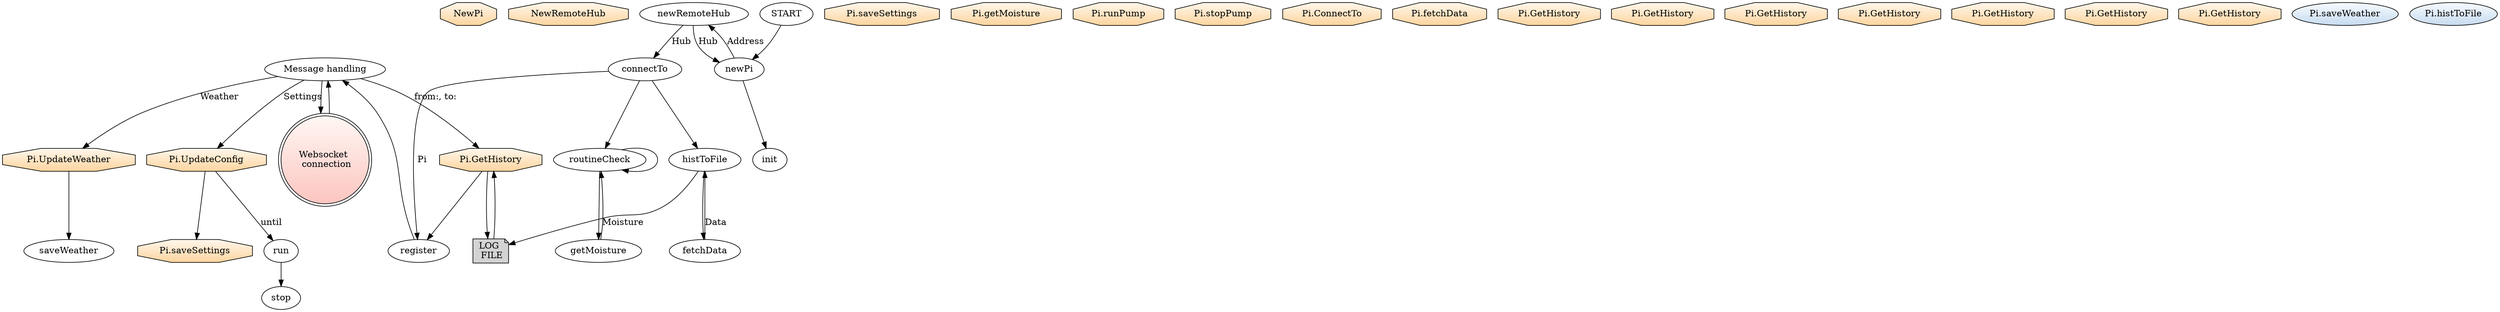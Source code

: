 //neato -Tsvg -oHubProgram.svg HubProgramFlowchart.dot && open HubProgram.svg

digraph G {

	// Action nodes
	{
		node[shape=octagon, style=filled, fillcolor="/orrd9/1:/orrd9/3", gradientangle=270];
	

	
	newHub [label="NewPi"];

	newRemotePi [label="NewRemoteHub"];
	
	saveSettings [label="Pi.saveSettings"];
	
	transferSettings [label="Pi.saveSettings"];
	
	registerPi [label="Pi.getMoisture"];
	
	updateConfig [label="Pi.UpdateConfig"];
			
	updateWeather [label="Pi.UpdateWeather"];
	
	transferWeather [label="Pi.runPump"];

	loadDefault [label="Pi.stopPump"];
	
	startPi [label="Pi.ConnectTo"];
	
	handleMessage [label="Pi.fetchData"];
		
	getHistory [label="Pi.GetHistory"];
	
	getDataPoints [label="Pi.GetHistory"];
	
	sendAndWait [label="Pi.GetHistory"];
	
	serve [label="Pi.GetHistory"];
	
	handleWS [label="Pi.GetHistory"];
	
	handleShow [label="Pi.GetHistory"];
	
	handleOn [label="Pi.GetHistory"];
	
	handleOff [label="Pi.GetHistory"];
	}

	// Other nodes
	{
		node[shape=note, style=filled, fillcolor="", gradientangle=270];
		
		"LOG \n FILE"
		
	}
	
	{
		node[shape=doublecircle, style=filled, fillcolor="/rdpu9/1:/rdpu9/3", gradientangle=270];
		
	"Websocket \n connection"
	}

	// Separate GO routines
	{
		node[shape=ellipse, style=filled, fillcolor="/blues9/1:/blues9/3", gradientangle=270]
		
		checkWeather [label="Pi.saveWeather"];
		listenAndServe [label="Pi.histToFile"];
		

		
	}
	
	// Flow chart graph data
	overlap=false;
	splines=true;
	START -> "newPi"
	"newPi" -> "newRemoteHub" [label="Address"]
	"newPi" -> "init"
	"register" -> "Message handling" 
	"newRemoteHub" -> "connectTo" [label="Hub"]
	"newRemoteHub" -> "newPi" [label="Hub" ]
	"connectTo" -> "register" [label="Pi"]
	"connectTo" -> "routineCheck" 
	"connectTo" -> "histToFile" 
	"histToFile" -> "LOG \n FILE" 
	"LOG \n FILE" -> "getHistory" 
	"getHistory" -> "LOG \n FILE" 
	"Message handling" -> "getHistory" [label="from:, to:" ]
	"getHistory" -> "register" 
	"Message handling" -> "Websocket \n connection" 
	"Websocket \n connection" -> "Message handling" 
	"histToFile" -> "fetchData" 
	"fetchData" -> "histToFile" [label = "Data"]
	"updateConfig" -> "run" [label="until"]
	"run" -> "stop"
	"routineCheck" -> "routineCheck" 
	"routineCheck" -> "getMoisture"
	"getMoisture" -> "routineCheck" [label="Moisture"]
	"Message handling" -> "updateConfig" [label="Settings"]
	"Message handling" -> "updateWeather" [label="Weather"]
	"updateConfig" -> "saveSettings" 
	"updateWeather" -> "saveWeather" 
	
	
	//“User logs in" -> "First log in?"
	//“First log in?" -> "Display configuration GUI" [label="Yes"]
	
}